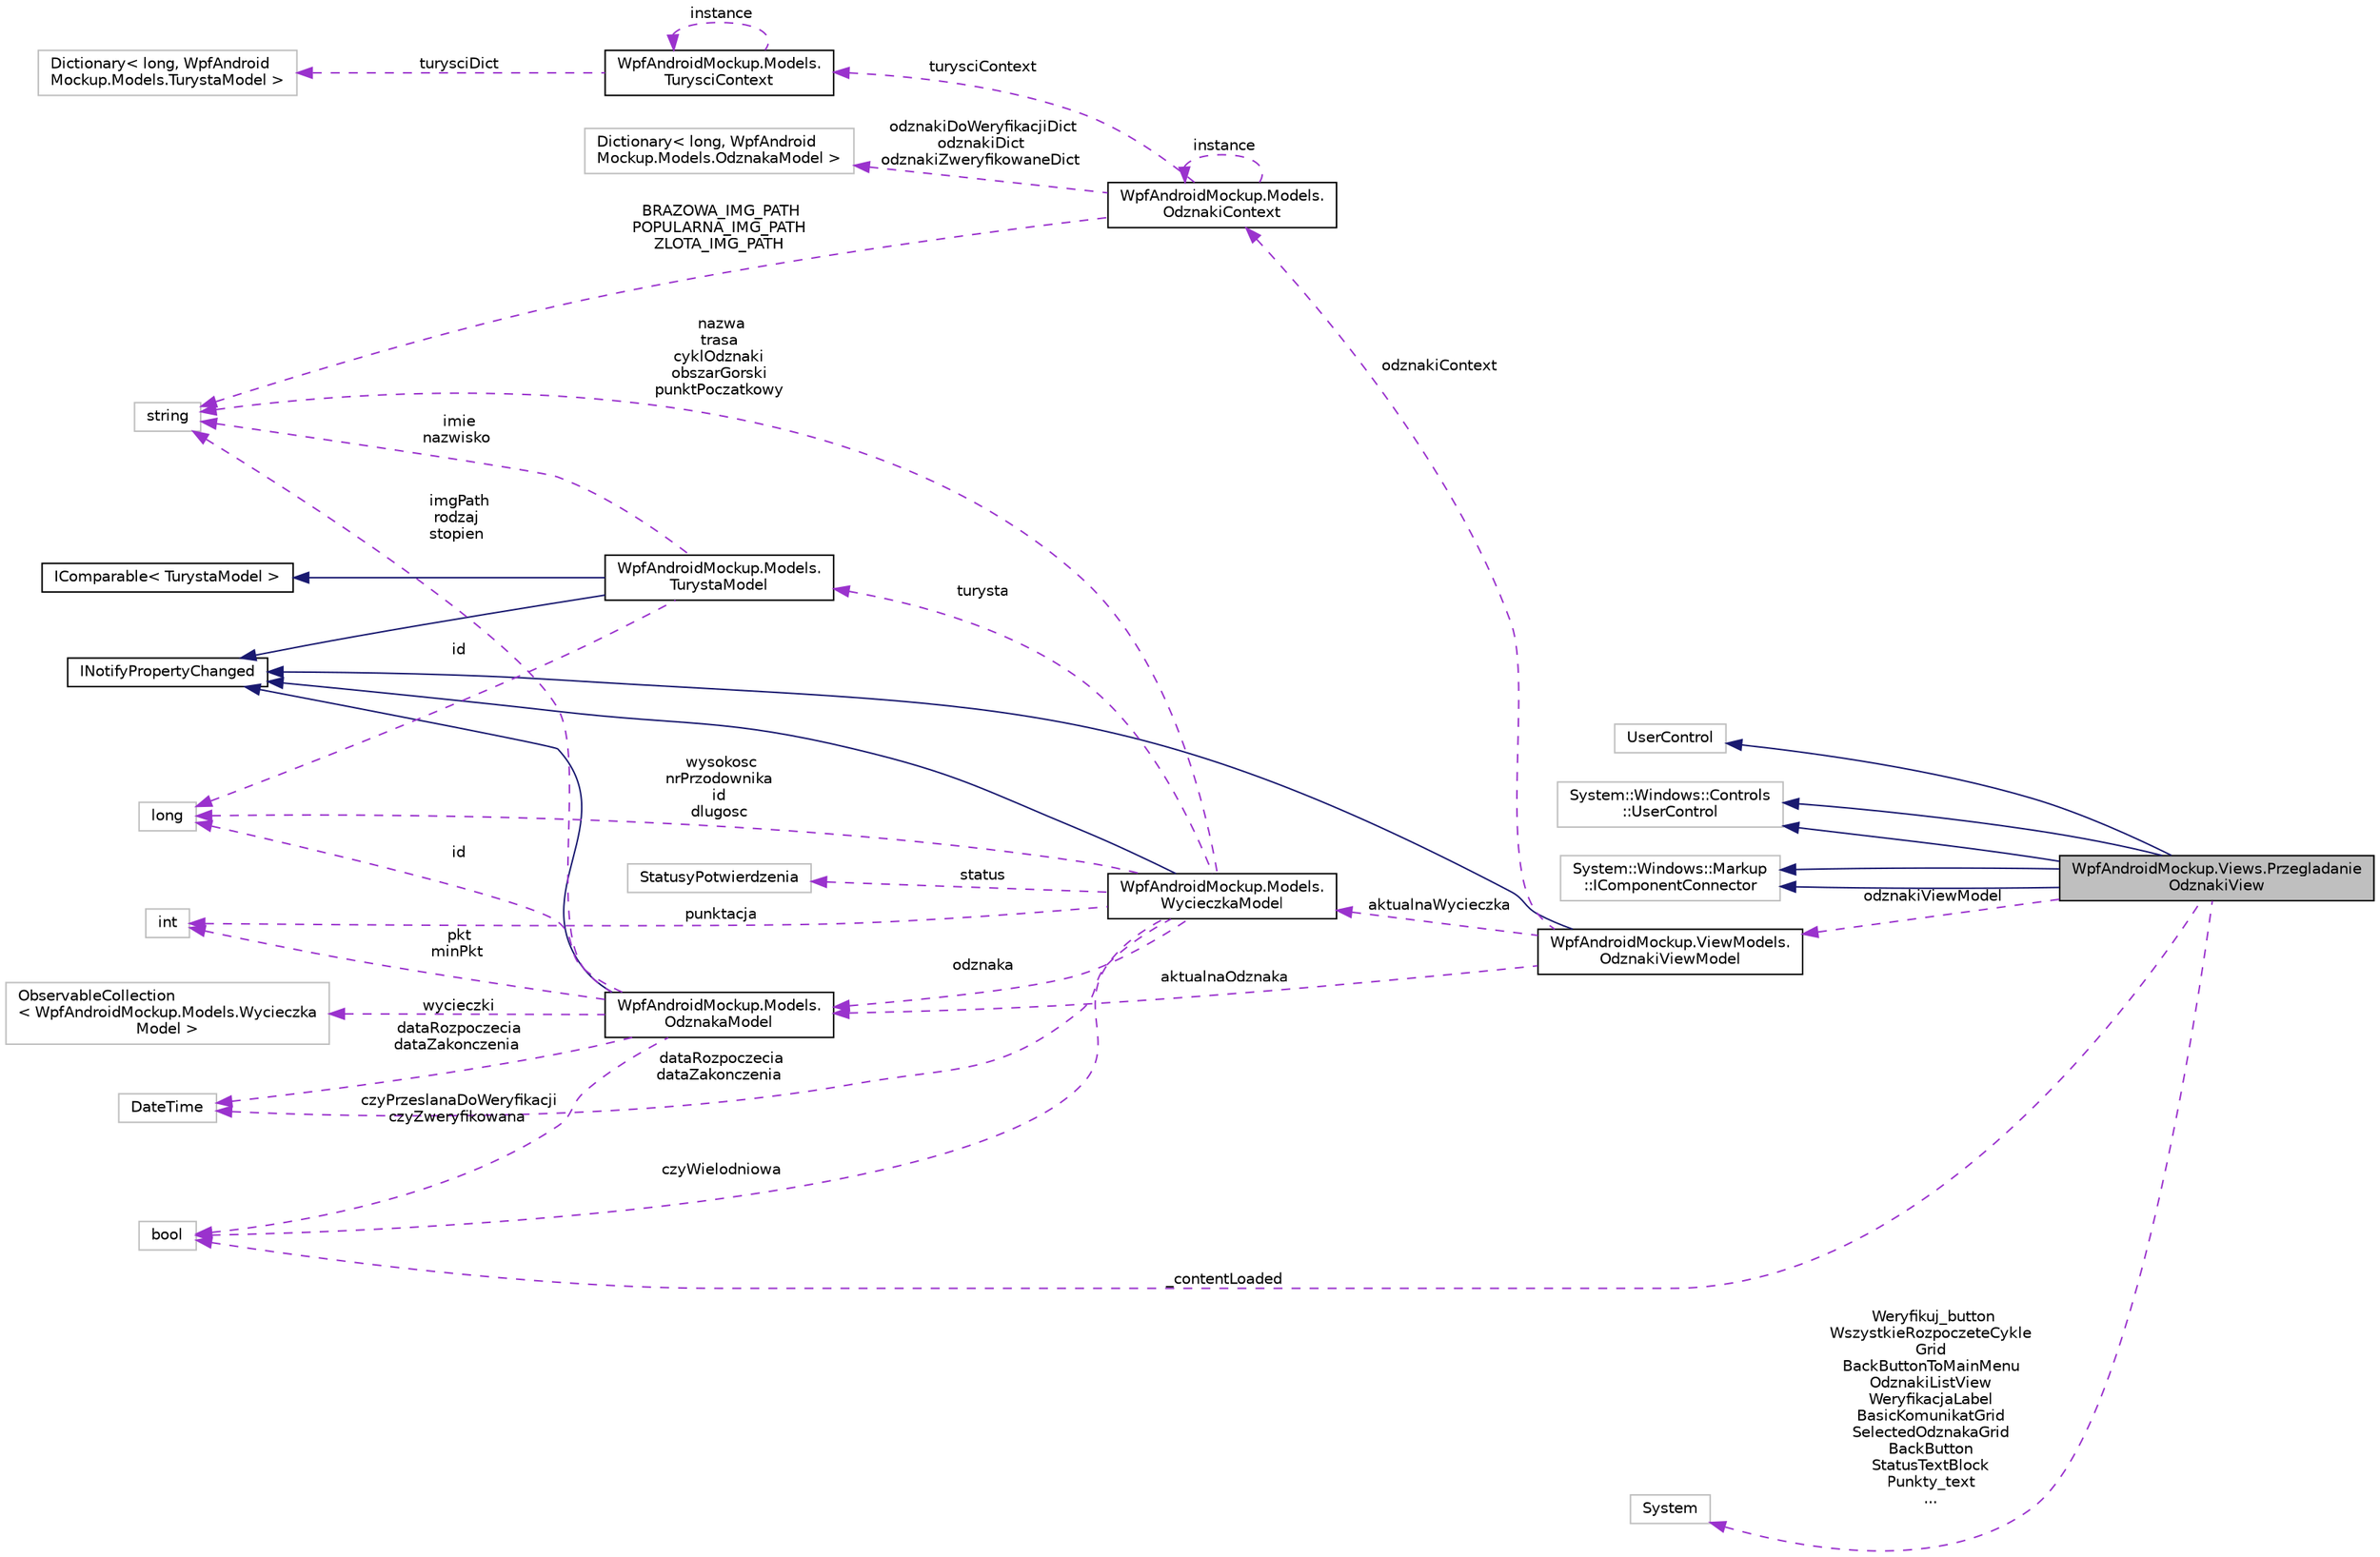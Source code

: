 digraph "WpfAndroidMockup.Views.PrzegladanieOdznakiView"
{
 // INTERACTIVE_SVG=YES
  edge [fontname="Helvetica",fontsize="10",labelfontname="Helvetica",labelfontsize="10"];
  node [fontname="Helvetica",fontsize="10",shape=record];
  rankdir="LR";
  Node4 [label="WpfAndroidMockup.Views.Przegladanie\lOdznakiView",height=0.2,width=0.4,color="black", fillcolor="grey75", style="filled", fontcolor="black"];
  Node5 -> Node4 [dir="back",color="midnightblue",fontsize="10",style="solid",fontname="Helvetica"];
  Node5 [label="UserControl",height=0.2,width=0.4,color="grey75", fillcolor="white", style="filled"];
  Node6 -> Node4 [dir="back",color="midnightblue",fontsize="10",style="solid",fontname="Helvetica"];
  Node6 [label="System::Windows::Controls\l::UserControl",height=0.2,width=0.4,color="grey75", fillcolor="white", style="filled"];
  Node7 -> Node4 [dir="back",color="midnightblue",fontsize="10",style="solid",fontname="Helvetica"];
  Node7 [label="System::Windows::Markup\l::IComponentConnector",height=0.2,width=0.4,color="grey75", fillcolor="white", style="filled"];
  Node6 -> Node4 [dir="back",color="midnightblue",fontsize="10",style="solid",fontname="Helvetica"];
  Node7 -> Node4 [dir="back",color="midnightblue",fontsize="10",style="solid",fontname="Helvetica"];
  Node8 -> Node4 [dir="back",color="darkorchid3",fontsize="10",style="dashed",label=" odznakiViewModel" ,fontname="Helvetica"];
  Node8 [label="WpfAndroidMockup.ViewModels.\lOdznakiViewModel",height=0.2,width=0.4,color="black", fillcolor="white", style="filled",URL="$class_wpf_android_mockup_1_1_view_models_1_1_odznaki_view_model.html",tooltip="ViewModel dla odznaki "];
  Node9 -> Node8 [dir="back",color="midnightblue",fontsize="10",style="solid",fontname="Helvetica"];
  Node9 [label="INotifyPropertyChanged",height=0.2,width=0.4,color="black", fillcolor="white", style="filled",URL="$class_i_notify_property_changed.html"];
  Node10 -> Node8 [dir="back",color="darkorchid3",fontsize="10",style="dashed",label=" aktualnaWycieczka" ,fontname="Helvetica"];
  Node10 [label="WpfAndroidMockup.Models.\lWycieczkaModel",height=0.2,width=0.4,color="black", fillcolor="white", style="filled",URL="$class_wpf_android_mockup_1_1_models_1_1_wycieczka_model.html",tooltip="Model Wycieczki "];
  Node9 -> Node10 [dir="back",color="midnightblue",fontsize="10",style="solid",fontname="Helvetica"];
  Node11 -> Node10 [dir="back",color="darkorchid3",fontsize="10",style="dashed",label=" nazwa\ntrasa\ncyklOdznaki\nobszarGorski\npunktPoczatkowy" ,fontname="Helvetica"];
  Node11 [label="string",height=0.2,width=0.4,color="grey75", fillcolor="white", style="filled"];
  Node12 -> Node10 [dir="back",color="darkorchid3",fontsize="10",style="dashed",label=" status" ,fontname="Helvetica"];
  Node12 [label="StatusyPotwierdzenia",height=0.2,width=0.4,color="grey75", fillcolor="white", style="filled"];
  Node13 -> Node10 [dir="back",color="darkorchid3",fontsize="10",style="dashed",label=" dataRozpoczecia\ndataZakonczenia" ,fontname="Helvetica"];
  Node13 [label="DateTime",height=0.2,width=0.4,color="grey75", fillcolor="white", style="filled"];
  Node14 -> Node10 [dir="back",color="darkorchid3",fontsize="10",style="dashed",label=" turysta" ,fontname="Helvetica"];
  Node14 [label="WpfAndroidMockup.Models.\lTurystaModel",height=0.2,width=0.4,color="black", fillcolor="white", style="filled",URL="$class_wpf_android_mockup_1_1_models_1_1_turysta_model.html",tooltip="Model turysty "];
  Node9 -> Node14 [dir="back",color="midnightblue",fontsize="10",style="solid",fontname="Helvetica"];
  Node15 -> Node14 [dir="back",color="midnightblue",fontsize="10",style="solid",fontname="Helvetica"];
  Node15 [label="IComparable\< TurystaModel \>",height=0.2,width=0.4,color="black", fillcolor="white", style="filled",URL="$class_i_comparable.html"];
  Node11 -> Node14 [dir="back",color="darkorchid3",fontsize="10",style="dashed",label=" imie\nnazwisko" ,fontname="Helvetica"];
  Node16 -> Node14 [dir="back",color="darkorchid3",fontsize="10",style="dashed",label=" id" ,fontname="Helvetica"];
  Node16 [label="long",height=0.2,width=0.4,color="grey75", fillcolor="white", style="filled"];
  Node17 -> Node10 [dir="back",color="darkorchid3",fontsize="10",style="dashed",label=" punktacja" ,fontname="Helvetica"];
  Node17 [label="int",height=0.2,width=0.4,color="grey75", fillcolor="white", style="filled"];
  Node18 -> Node10 [dir="back",color="darkorchid3",fontsize="10",style="dashed",label=" czyWielodniowa" ,fontname="Helvetica"];
  Node18 [label="bool",height=0.2,width=0.4,color="grey75", fillcolor="white", style="filled"];
  Node19 -> Node10 [dir="back",color="darkorchid3",fontsize="10",style="dashed",label=" odznaka" ,fontname="Helvetica"];
  Node19 [label="WpfAndroidMockup.Models.\lOdznakaModel",height=0.2,width=0.4,color="black", fillcolor="white", style="filled",URL="$class_wpf_android_mockup_1_1_models_1_1_odznaka_model.html",tooltip="Model odznaki "];
  Node9 -> Node19 [dir="back",color="midnightblue",fontsize="10",style="solid",fontname="Helvetica"];
  Node11 -> Node19 [dir="back",color="darkorchid3",fontsize="10",style="dashed",label=" imgPath\nrodzaj\nstopien" ,fontname="Helvetica"];
  Node13 -> Node19 [dir="back",color="darkorchid3",fontsize="10",style="dashed",label=" dataRozpoczecia\ndataZakonczenia" ,fontname="Helvetica"];
  Node20 -> Node19 [dir="back",color="darkorchid3",fontsize="10",style="dashed",label=" wycieczki" ,fontname="Helvetica"];
  Node20 [label="ObservableCollection\l\< WpfAndroidMockup.Models.Wycieczka\lModel \>",height=0.2,width=0.4,color="grey75", fillcolor="white", style="filled"];
  Node17 -> Node19 [dir="back",color="darkorchid3",fontsize="10",style="dashed",label=" pkt\nminPkt" ,fontname="Helvetica"];
  Node18 -> Node19 [dir="back",color="darkorchid3",fontsize="10",style="dashed",label=" czyPrzeslanaDoWeryfikacji\nczyZweryfikowana" ,fontname="Helvetica"];
  Node16 -> Node19 [dir="back",color="darkorchid3",fontsize="10",style="dashed",label=" id" ,fontname="Helvetica"];
  Node16 -> Node10 [dir="back",color="darkorchid3",fontsize="10",style="dashed",label=" wysokosc\nnrPrzodownika\nid\ndlugosc" ,fontname="Helvetica"];
  Node19 -> Node8 [dir="back",color="darkorchid3",fontsize="10",style="dashed",label=" aktualnaOdznaka" ,fontname="Helvetica"];
  Node21 -> Node8 [dir="back",color="darkorchid3",fontsize="10",style="dashed",label=" odznakiContext" ,fontname="Helvetica"];
  Node21 [label="WpfAndroidMockup.Models.\lOdznakiContext",height=0.2,width=0.4,color="black", fillcolor="white", style="filled",URL="$class_wpf_android_mockup_1_1_models_1_1_odznaki_context.html",tooltip="Klasa zajmująca się transformacją obiektów odznak otrzymanych z DAO do modeli odznak obsługiwanych pr..."];
  Node22 -> Node21 [dir="back",color="darkorchid3",fontsize="10",style="dashed",label=" turysciContext" ,fontname="Helvetica"];
  Node22 [label="WpfAndroidMockup.Models.\lTurysciContext",height=0.2,width=0.4,color="black", fillcolor="white", style="filled",URL="$class_wpf_android_mockup_1_1_models_1_1_turysci_context.html",tooltip="Klasa zajmująca się transformacją obiektów turystow otrzymanych z DAO do modeli turystów obsługiwanyc..."];
  Node23 -> Node22 [dir="back",color="darkorchid3",fontsize="10",style="dashed",label=" turysciDict" ,fontname="Helvetica"];
  Node23 [label="Dictionary\< long, WpfAndroid\lMockup.Models.TurystaModel \>",height=0.2,width=0.4,color="grey75", fillcolor="white", style="filled"];
  Node22 -> Node22 [dir="back",color="darkorchid3",fontsize="10",style="dashed",label=" instance" ,fontname="Helvetica"];
  Node11 -> Node21 [dir="back",color="darkorchid3",fontsize="10",style="dashed",label=" BRAZOWA_IMG_PATH\nPOPULARNA_IMG_PATH\nZLOTA_IMG_PATH" ,fontname="Helvetica"];
  Node24 -> Node21 [dir="back",color="darkorchid3",fontsize="10",style="dashed",label=" odznakiDoWeryfikacjiDict\nodznakiDict\nodznakiZweryfikowaneDict" ,fontname="Helvetica"];
  Node24 [label="Dictionary\< long, WpfAndroid\lMockup.Models.OdznakaModel \>",height=0.2,width=0.4,color="grey75", fillcolor="white", style="filled"];
  Node21 -> Node21 [dir="back",color="darkorchid3",fontsize="10",style="dashed",label=" instance" ,fontname="Helvetica"];
  Node18 -> Node4 [dir="back",color="darkorchid3",fontsize="10",style="dashed",label=" _contentLoaded" ,fontname="Helvetica"];
  Node25 -> Node4 [dir="back",color="darkorchid3",fontsize="10",style="dashed",label=" Weryfikuj_button\nWszystkieRozpoczeteCykle\lGrid\nBackButtonToMainMenu\nOdznakiListView\nWeryfikacjaLabel\nBasicKomunikatGrid\nSelectedOdznakaGrid\nBackButton\nStatusTextBlock\nPunkty_text\n..." ,fontname="Helvetica"];
  Node25 [label="System",height=0.2,width=0.4,color="grey75", fillcolor="white", style="filled"];
}
